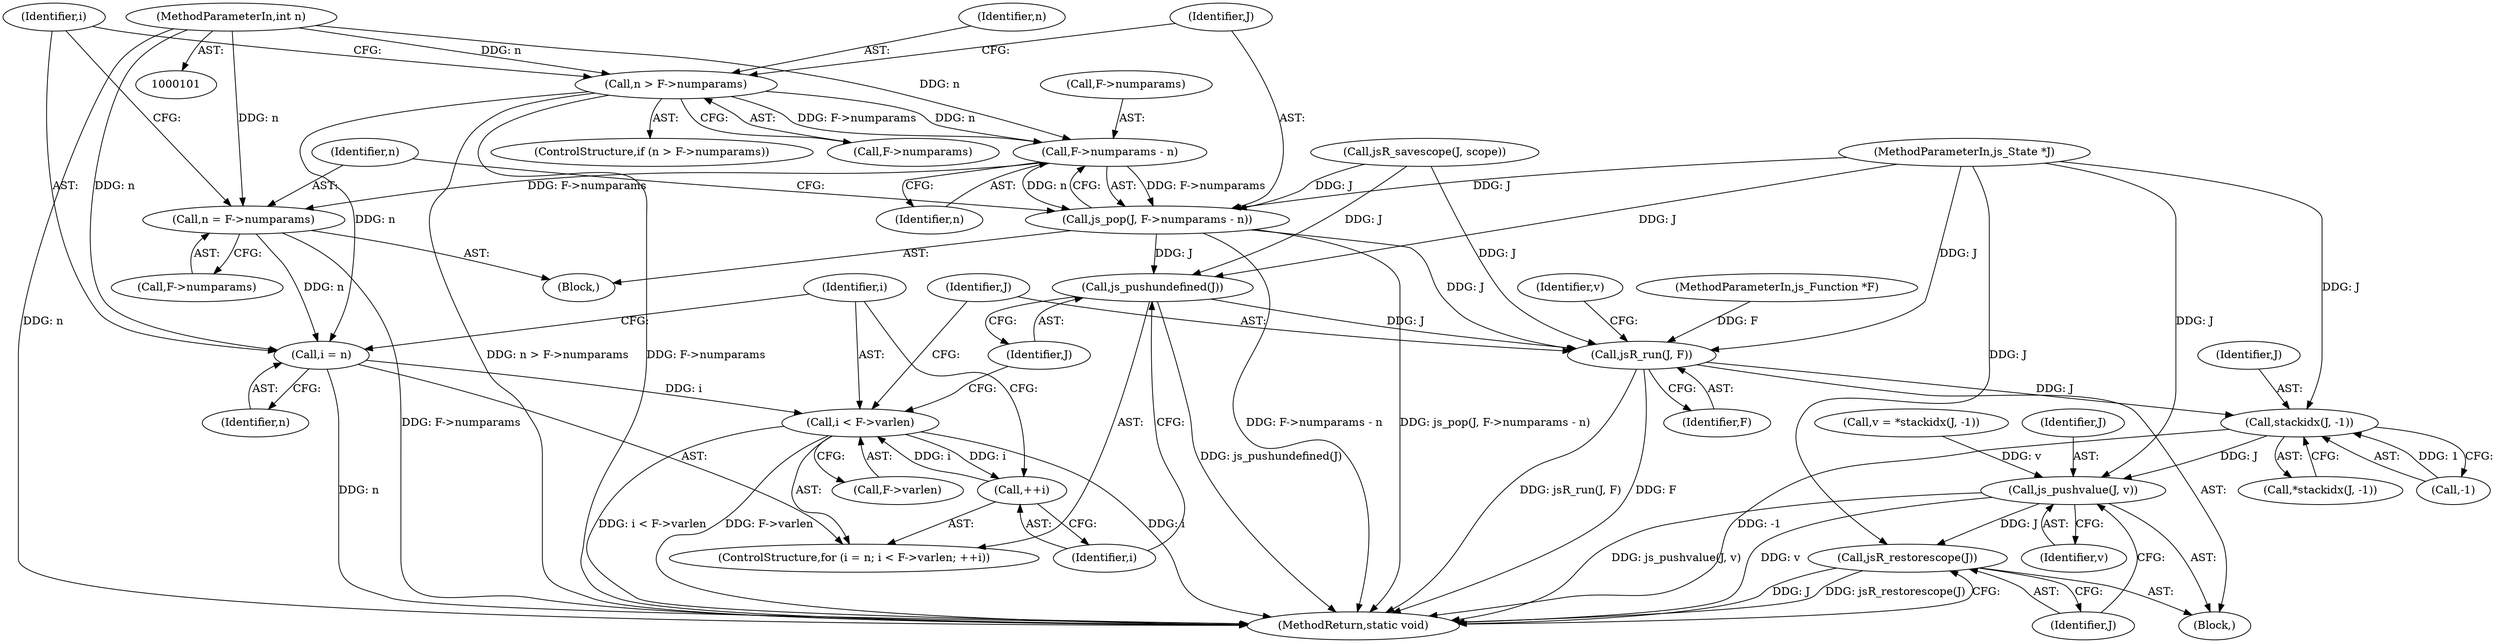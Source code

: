 digraph "1_ghostscript_77ab465f1c394bb77f00966cd950650f3f53cb24@del" {
"1000121" [label="(Call,F->numparams - n)"];
"1000113" [label="(Call,n > F->numparams)"];
"1000103" [label="(MethodParameterIn,int n)"];
"1000119" [label="(Call,js_pop(J, F->numparams - n))"];
"1000142" [label="(Call,js_pushundefined(J))"];
"1000144" [label="(Call,jsR_run(J, F))"];
"1000150" [label="(Call,stackidx(J, -1))"];
"1000158" [label="(Call,js_pushvalue(J, v))"];
"1000161" [label="(Call,jsR_restorescope(J))"];
"1000126" [label="(Call,n = F->numparams)"];
"1000132" [label="(Call,i = n)"];
"1000135" [label="(Call,i < F->varlen)"];
"1000140" [label="(Call,++i)"];
"1000149" [label="(Call,*stackidx(J, -1))"];
"1000145" [label="(Identifier,J)"];
"1000131" [label="(ControlStructure,for (i = n; i < F->varlen; ++i))"];
"1000109" [label="(Call,jsR_savescope(J, scope))"];
"1000112" [label="(ControlStructure,if (n > F->numparams))"];
"1000115" [label="(Call,F->numparams)"];
"1000163" [label="(MethodReturn,static void)"];
"1000120" [label="(Identifier,J)"];
"1000128" [label="(Call,F->numparams)"];
"1000121" [label="(Call,F->numparams - n)"];
"1000162" [label="(Identifier,J)"];
"1000132" [label="(Call,i = n)"];
"1000106" [label="(Block,)"];
"1000150" [label="(Call,stackidx(J, -1))"];
"1000119" [label="(Call,js_pop(J, F->numparams - n))"];
"1000114" [label="(Identifier,n)"];
"1000144" [label="(Call,jsR_run(J, F))"];
"1000160" [label="(Identifier,v)"];
"1000125" [label="(Identifier,n)"];
"1000122" [label="(Call,F->numparams)"];
"1000151" [label="(Identifier,J)"];
"1000140" [label="(Call,++i)"];
"1000147" [label="(Call,v = *stackidx(J, -1))"];
"1000134" [label="(Identifier,n)"];
"1000161" [label="(Call,jsR_restorescope(J))"];
"1000136" [label="(Identifier,i)"];
"1000137" [label="(Call,F->varlen)"];
"1000102" [label="(MethodParameterIn,js_State *J)"];
"1000141" [label="(Identifier,i)"];
"1000103" [label="(MethodParameterIn,int n)"];
"1000142" [label="(Call,js_pushundefined(J))"];
"1000133" [label="(Identifier,i)"];
"1000152" [label="(Call,-1)"];
"1000118" [label="(Block,)"];
"1000127" [label="(Identifier,n)"];
"1000104" [label="(MethodParameterIn,js_Function *F)"];
"1000135" [label="(Call,i < F->varlen)"];
"1000148" [label="(Identifier,v)"];
"1000126" [label="(Call,n = F->numparams)"];
"1000113" [label="(Call,n > F->numparams)"];
"1000146" [label="(Identifier,F)"];
"1000159" [label="(Identifier,J)"];
"1000158" [label="(Call,js_pushvalue(J, v))"];
"1000143" [label="(Identifier,J)"];
"1000121" -> "1000119"  [label="AST: "];
"1000121" -> "1000125"  [label="CFG: "];
"1000122" -> "1000121"  [label="AST: "];
"1000125" -> "1000121"  [label="AST: "];
"1000119" -> "1000121"  [label="CFG: "];
"1000121" -> "1000119"  [label="DDG: F->numparams"];
"1000121" -> "1000119"  [label="DDG: n"];
"1000113" -> "1000121"  [label="DDG: F->numparams"];
"1000113" -> "1000121"  [label="DDG: n"];
"1000103" -> "1000121"  [label="DDG: n"];
"1000121" -> "1000126"  [label="DDG: F->numparams"];
"1000113" -> "1000112"  [label="AST: "];
"1000113" -> "1000115"  [label="CFG: "];
"1000114" -> "1000113"  [label="AST: "];
"1000115" -> "1000113"  [label="AST: "];
"1000120" -> "1000113"  [label="CFG: "];
"1000133" -> "1000113"  [label="CFG: "];
"1000113" -> "1000163"  [label="DDG: F->numparams"];
"1000113" -> "1000163"  [label="DDG: n > F->numparams"];
"1000103" -> "1000113"  [label="DDG: n"];
"1000113" -> "1000132"  [label="DDG: n"];
"1000103" -> "1000101"  [label="AST: "];
"1000103" -> "1000163"  [label="DDG: n"];
"1000103" -> "1000126"  [label="DDG: n"];
"1000103" -> "1000132"  [label="DDG: n"];
"1000119" -> "1000118"  [label="AST: "];
"1000120" -> "1000119"  [label="AST: "];
"1000127" -> "1000119"  [label="CFG: "];
"1000119" -> "1000163"  [label="DDG: js_pop(J, F->numparams - n)"];
"1000119" -> "1000163"  [label="DDG: F->numparams - n"];
"1000109" -> "1000119"  [label="DDG: J"];
"1000102" -> "1000119"  [label="DDG: J"];
"1000119" -> "1000142"  [label="DDG: J"];
"1000119" -> "1000144"  [label="DDG: J"];
"1000142" -> "1000131"  [label="AST: "];
"1000142" -> "1000143"  [label="CFG: "];
"1000143" -> "1000142"  [label="AST: "];
"1000141" -> "1000142"  [label="CFG: "];
"1000142" -> "1000163"  [label="DDG: js_pushundefined(J)"];
"1000109" -> "1000142"  [label="DDG: J"];
"1000102" -> "1000142"  [label="DDG: J"];
"1000142" -> "1000144"  [label="DDG: J"];
"1000144" -> "1000106"  [label="AST: "];
"1000144" -> "1000146"  [label="CFG: "];
"1000145" -> "1000144"  [label="AST: "];
"1000146" -> "1000144"  [label="AST: "];
"1000148" -> "1000144"  [label="CFG: "];
"1000144" -> "1000163"  [label="DDG: jsR_run(J, F)"];
"1000144" -> "1000163"  [label="DDG: F"];
"1000109" -> "1000144"  [label="DDG: J"];
"1000102" -> "1000144"  [label="DDG: J"];
"1000104" -> "1000144"  [label="DDG: F"];
"1000144" -> "1000150"  [label="DDG: J"];
"1000150" -> "1000149"  [label="AST: "];
"1000150" -> "1000152"  [label="CFG: "];
"1000151" -> "1000150"  [label="AST: "];
"1000152" -> "1000150"  [label="AST: "];
"1000149" -> "1000150"  [label="CFG: "];
"1000150" -> "1000163"  [label="DDG: -1"];
"1000102" -> "1000150"  [label="DDG: J"];
"1000152" -> "1000150"  [label="DDG: 1"];
"1000150" -> "1000158"  [label="DDG: J"];
"1000158" -> "1000106"  [label="AST: "];
"1000158" -> "1000160"  [label="CFG: "];
"1000159" -> "1000158"  [label="AST: "];
"1000160" -> "1000158"  [label="AST: "];
"1000162" -> "1000158"  [label="CFG: "];
"1000158" -> "1000163"  [label="DDG: v"];
"1000158" -> "1000163"  [label="DDG: js_pushvalue(J, v)"];
"1000102" -> "1000158"  [label="DDG: J"];
"1000147" -> "1000158"  [label="DDG: v"];
"1000158" -> "1000161"  [label="DDG: J"];
"1000161" -> "1000106"  [label="AST: "];
"1000161" -> "1000162"  [label="CFG: "];
"1000162" -> "1000161"  [label="AST: "];
"1000163" -> "1000161"  [label="CFG: "];
"1000161" -> "1000163"  [label="DDG: J"];
"1000161" -> "1000163"  [label="DDG: jsR_restorescope(J)"];
"1000102" -> "1000161"  [label="DDG: J"];
"1000126" -> "1000118"  [label="AST: "];
"1000126" -> "1000128"  [label="CFG: "];
"1000127" -> "1000126"  [label="AST: "];
"1000128" -> "1000126"  [label="AST: "];
"1000133" -> "1000126"  [label="CFG: "];
"1000126" -> "1000163"  [label="DDG: F->numparams"];
"1000126" -> "1000132"  [label="DDG: n"];
"1000132" -> "1000131"  [label="AST: "];
"1000132" -> "1000134"  [label="CFG: "];
"1000133" -> "1000132"  [label="AST: "];
"1000134" -> "1000132"  [label="AST: "];
"1000136" -> "1000132"  [label="CFG: "];
"1000132" -> "1000163"  [label="DDG: n"];
"1000132" -> "1000135"  [label="DDG: i"];
"1000135" -> "1000131"  [label="AST: "];
"1000135" -> "1000137"  [label="CFG: "];
"1000136" -> "1000135"  [label="AST: "];
"1000137" -> "1000135"  [label="AST: "];
"1000143" -> "1000135"  [label="CFG: "];
"1000145" -> "1000135"  [label="CFG: "];
"1000135" -> "1000163"  [label="DDG: i"];
"1000135" -> "1000163"  [label="DDG: i < F->varlen"];
"1000135" -> "1000163"  [label="DDG: F->varlen"];
"1000140" -> "1000135"  [label="DDG: i"];
"1000135" -> "1000140"  [label="DDG: i"];
"1000140" -> "1000131"  [label="AST: "];
"1000140" -> "1000141"  [label="CFG: "];
"1000141" -> "1000140"  [label="AST: "];
"1000136" -> "1000140"  [label="CFG: "];
}
